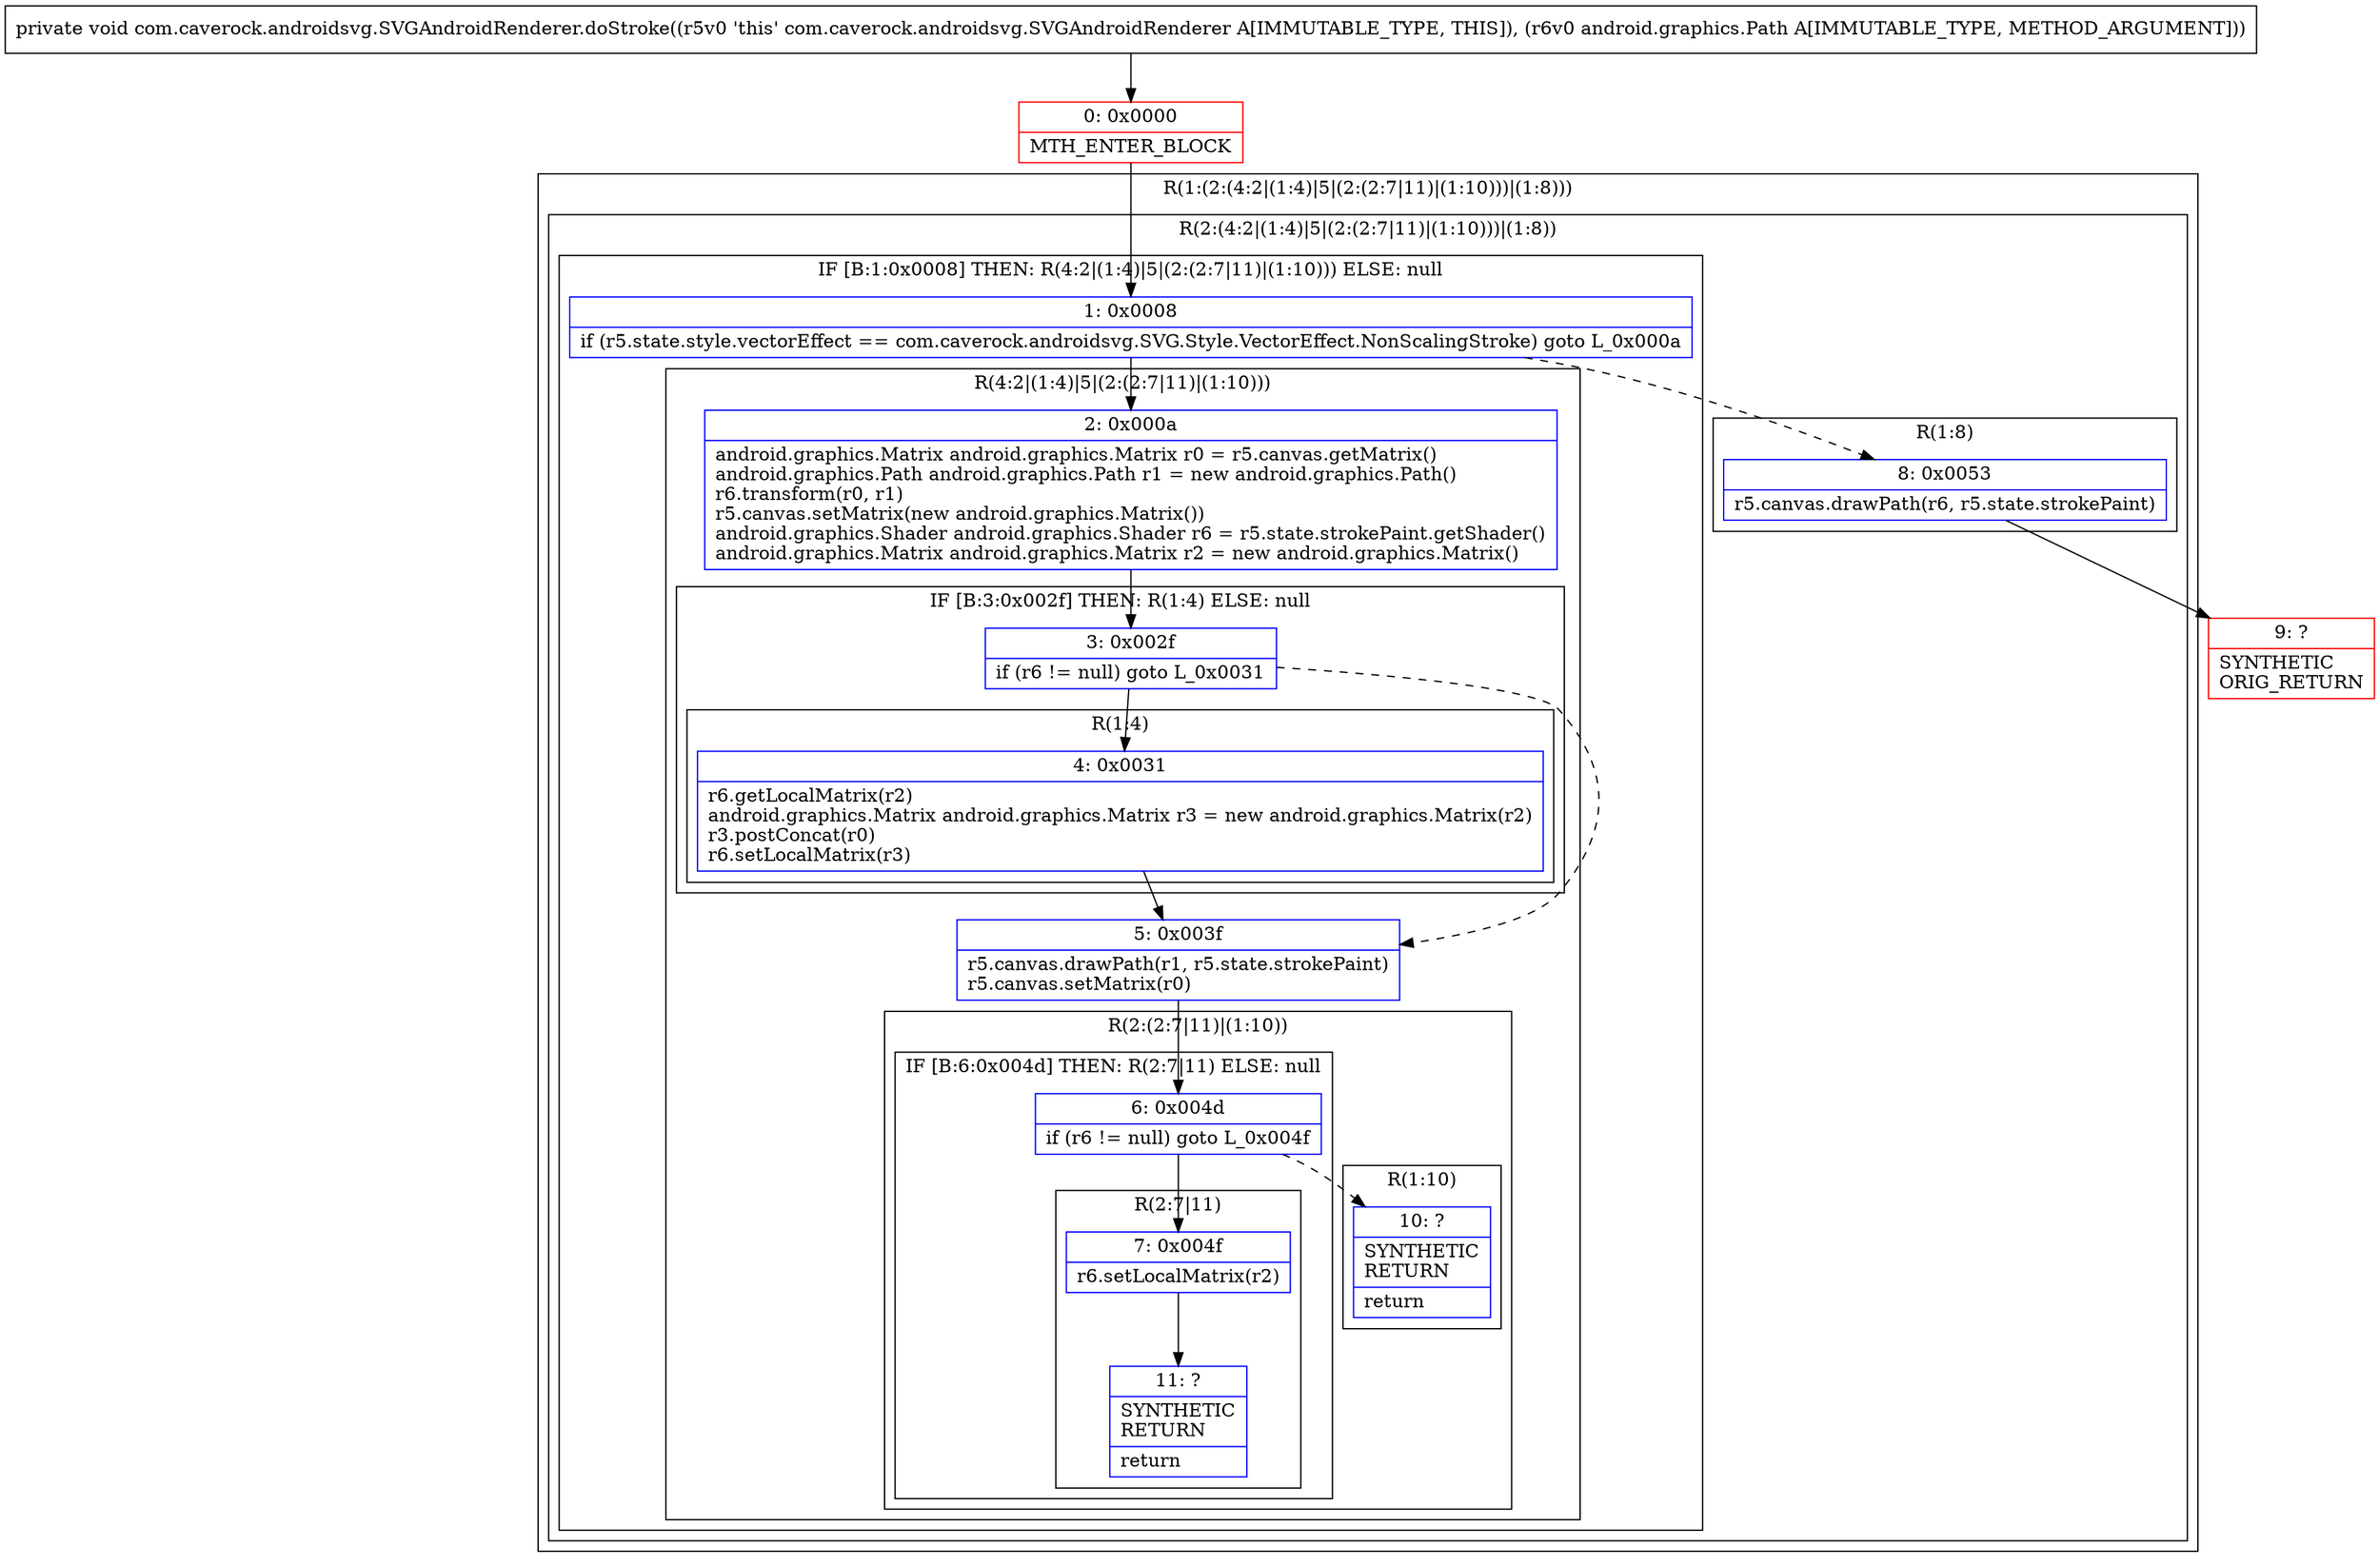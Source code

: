 digraph "CFG forcom.caverock.androidsvg.SVGAndroidRenderer.doStroke(Landroid\/graphics\/Path;)V" {
subgraph cluster_Region_157209292 {
label = "R(1:(2:(4:2|(1:4)|5|(2:(2:7|11)|(1:10)))|(1:8)))";
node [shape=record,color=blue];
subgraph cluster_Region_538315193 {
label = "R(2:(4:2|(1:4)|5|(2:(2:7|11)|(1:10)))|(1:8))";
node [shape=record,color=blue];
subgraph cluster_IfRegion_1949450511 {
label = "IF [B:1:0x0008] THEN: R(4:2|(1:4)|5|(2:(2:7|11)|(1:10))) ELSE: null";
node [shape=record,color=blue];
Node_1 [shape=record,label="{1\:\ 0x0008|if (r5.state.style.vectorEffect == com.caverock.androidsvg.SVG.Style.VectorEffect.NonScalingStroke) goto L_0x000a\l}"];
subgraph cluster_Region_414965956 {
label = "R(4:2|(1:4)|5|(2:(2:7|11)|(1:10)))";
node [shape=record,color=blue];
Node_2 [shape=record,label="{2\:\ 0x000a|android.graphics.Matrix android.graphics.Matrix r0 = r5.canvas.getMatrix()\landroid.graphics.Path android.graphics.Path r1 = new android.graphics.Path()\lr6.transform(r0, r1)\lr5.canvas.setMatrix(new android.graphics.Matrix())\landroid.graphics.Shader android.graphics.Shader r6 = r5.state.strokePaint.getShader()\landroid.graphics.Matrix android.graphics.Matrix r2 = new android.graphics.Matrix()\l}"];
subgraph cluster_IfRegion_407329251 {
label = "IF [B:3:0x002f] THEN: R(1:4) ELSE: null";
node [shape=record,color=blue];
Node_3 [shape=record,label="{3\:\ 0x002f|if (r6 != null) goto L_0x0031\l}"];
subgraph cluster_Region_503088552 {
label = "R(1:4)";
node [shape=record,color=blue];
Node_4 [shape=record,label="{4\:\ 0x0031|r6.getLocalMatrix(r2)\landroid.graphics.Matrix android.graphics.Matrix r3 = new android.graphics.Matrix(r2)\lr3.postConcat(r0)\lr6.setLocalMatrix(r3)\l}"];
}
}
Node_5 [shape=record,label="{5\:\ 0x003f|r5.canvas.drawPath(r1, r5.state.strokePaint)\lr5.canvas.setMatrix(r0)\l}"];
subgraph cluster_Region_1817311383 {
label = "R(2:(2:7|11)|(1:10))";
node [shape=record,color=blue];
subgraph cluster_IfRegion_2055707170 {
label = "IF [B:6:0x004d] THEN: R(2:7|11) ELSE: null";
node [shape=record,color=blue];
Node_6 [shape=record,label="{6\:\ 0x004d|if (r6 != null) goto L_0x004f\l}"];
subgraph cluster_Region_1031665782 {
label = "R(2:7|11)";
node [shape=record,color=blue];
Node_7 [shape=record,label="{7\:\ 0x004f|r6.setLocalMatrix(r2)\l}"];
Node_11 [shape=record,label="{11\:\ ?|SYNTHETIC\lRETURN\l|return\l}"];
}
}
subgraph cluster_Region_325492579 {
label = "R(1:10)";
node [shape=record,color=blue];
Node_10 [shape=record,label="{10\:\ ?|SYNTHETIC\lRETURN\l|return\l}"];
}
}
}
}
subgraph cluster_Region_53282679 {
label = "R(1:8)";
node [shape=record,color=blue];
Node_8 [shape=record,label="{8\:\ 0x0053|r5.canvas.drawPath(r6, r5.state.strokePaint)\l}"];
}
}
}
Node_0 [shape=record,color=red,label="{0\:\ 0x0000|MTH_ENTER_BLOCK\l}"];
Node_9 [shape=record,color=red,label="{9\:\ ?|SYNTHETIC\lORIG_RETURN\l}"];
MethodNode[shape=record,label="{private void com.caverock.androidsvg.SVGAndroidRenderer.doStroke((r5v0 'this' com.caverock.androidsvg.SVGAndroidRenderer A[IMMUTABLE_TYPE, THIS]), (r6v0 android.graphics.Path A[IMMUTABLE_TYPE, METHOD_ARGUMENT])) }"];
MethodNode -> Node_0;
Node_1 -> Node_2;
Node_1 -> Node_8[style=dashed];
Node_2 -> Node_3;
Node_3 -> Node_4;
Node_3 -> Node_5[style=dashed];
Node_4 -> Node_5;
Node_5 -> Node_6;
Node_6 -> Node_7;
Node_6 -> Node_10[style=dashed];
Node_7 -> Node_11;
Node_8 -> Node_9;
Node_0 -> Node_1;
}

